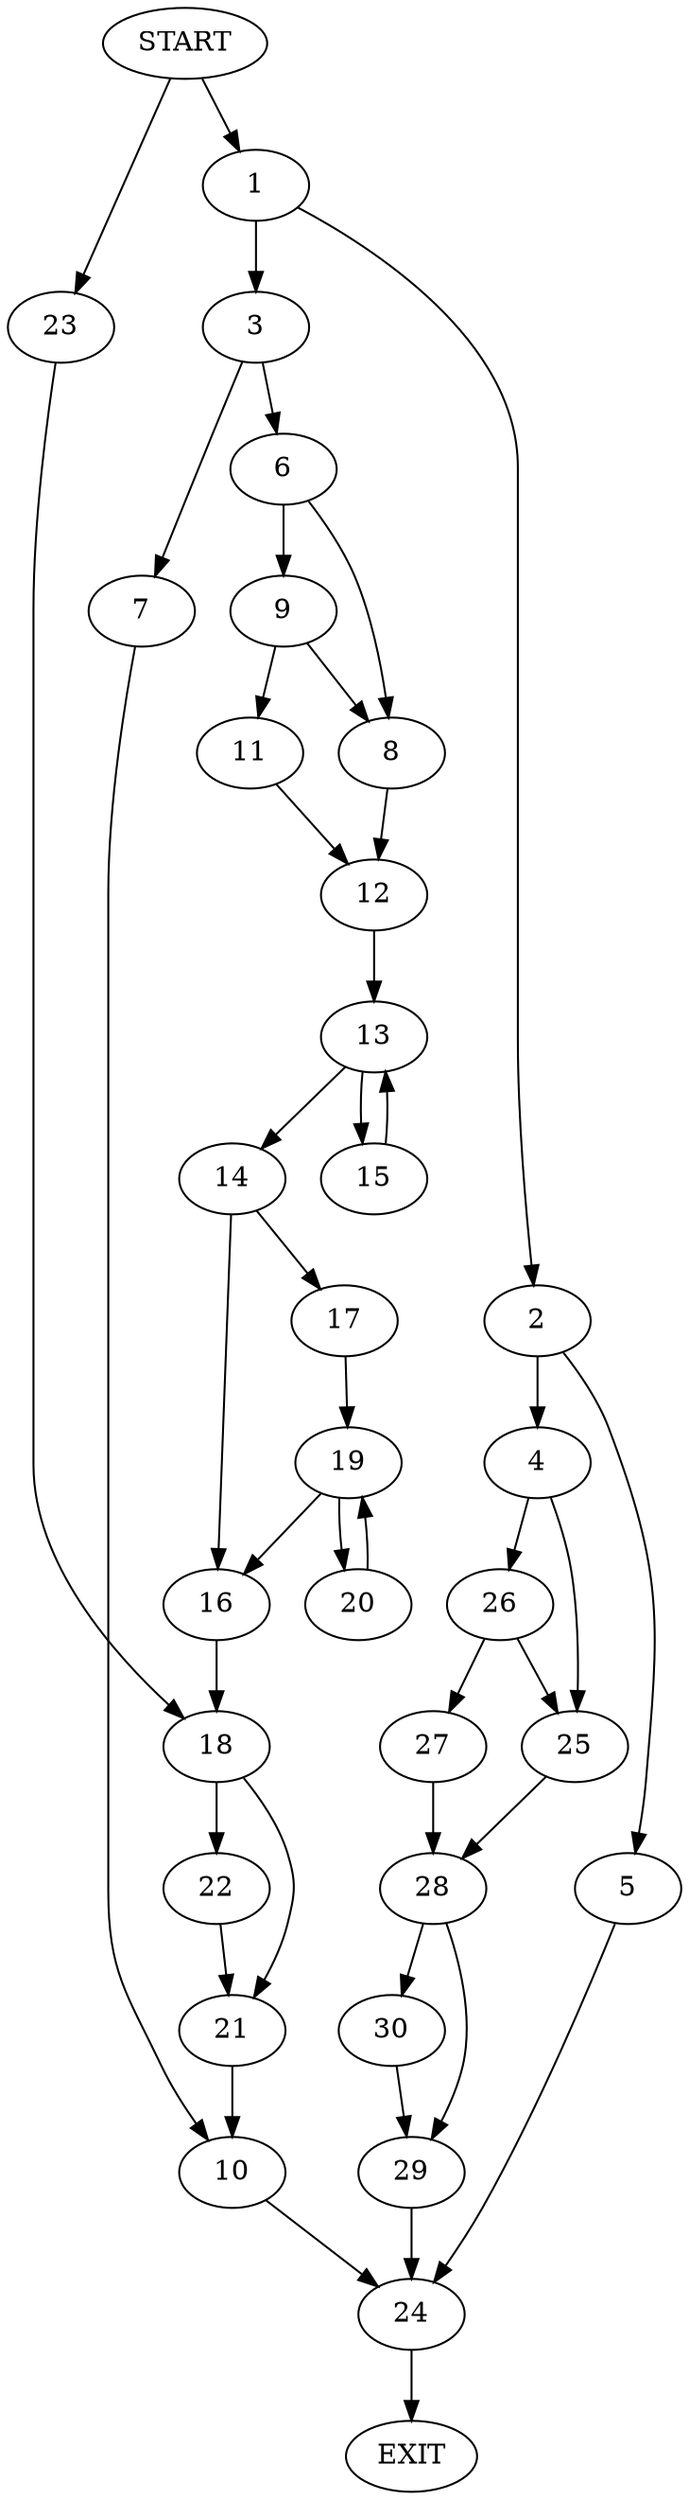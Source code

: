 digraph {
0 [label="START"]
31 [label="EXIT"]
0 -> 1
1 -> 2
1 -> 3
2 -> 4
2 -> 5
3 -> 6
3 -> 7
6 -> 8
6 -> 9
7 -> 10
9 -> 11
9 -> 8
8 -> 12
11 -> 12
12 -> 13
13 -> 14
13 -> 15
14 -> 16
14 -> 17
15 -> 13
16 -> 18
17 -> 19
19 -> 20
19 -> 16
20 -> 19
18 -> 21
18 -> 22
0 -> 23
23 -> 18
22 -> 21
21 -> 10
10 -> 24
24 -> 31
4 -> 25
4 -> 26
5 -> 24
26 -> 25
26 -> 27
25 -> 28
27 -> 28
28 -> 29
28 -> 30
29 -> 24
30 -> 29
}
